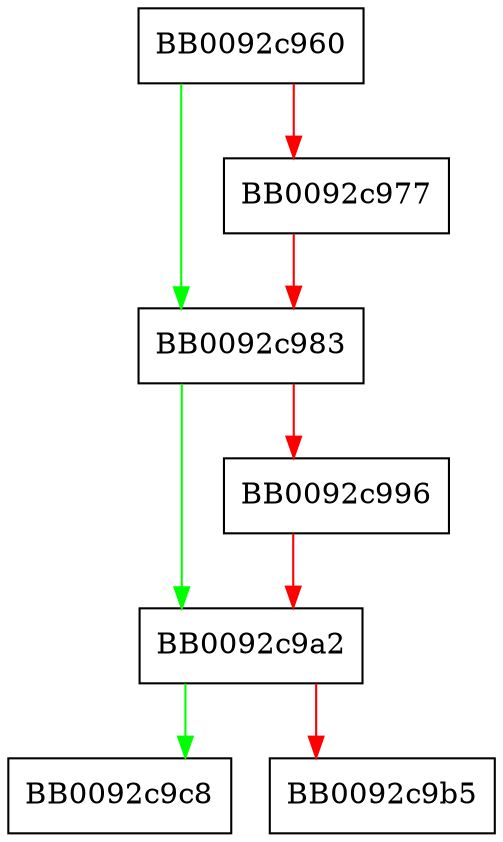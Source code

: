 digraph fini {
  node [shape="box"];
  graph [splines=ortho];
  BB0092c960 -> BB0092c983 [color="green"];
  BB0092c960 -> BB0092c977 [color="red"];
  BB0092c977 -> BB0092c983 [color="red"];
  BB0092c983 -> BB0092c9a2 [color="green"];
  BB0092c983 -> BB0092c996 [color="red"];
  BB0092c996 -> BB0092c9a2 [color="red"];
  BB0092c9a2 -> BB0092c9c8 [color="green"];
  BB0092c9a2 -> BB0092c9b5 [color="red"];
}